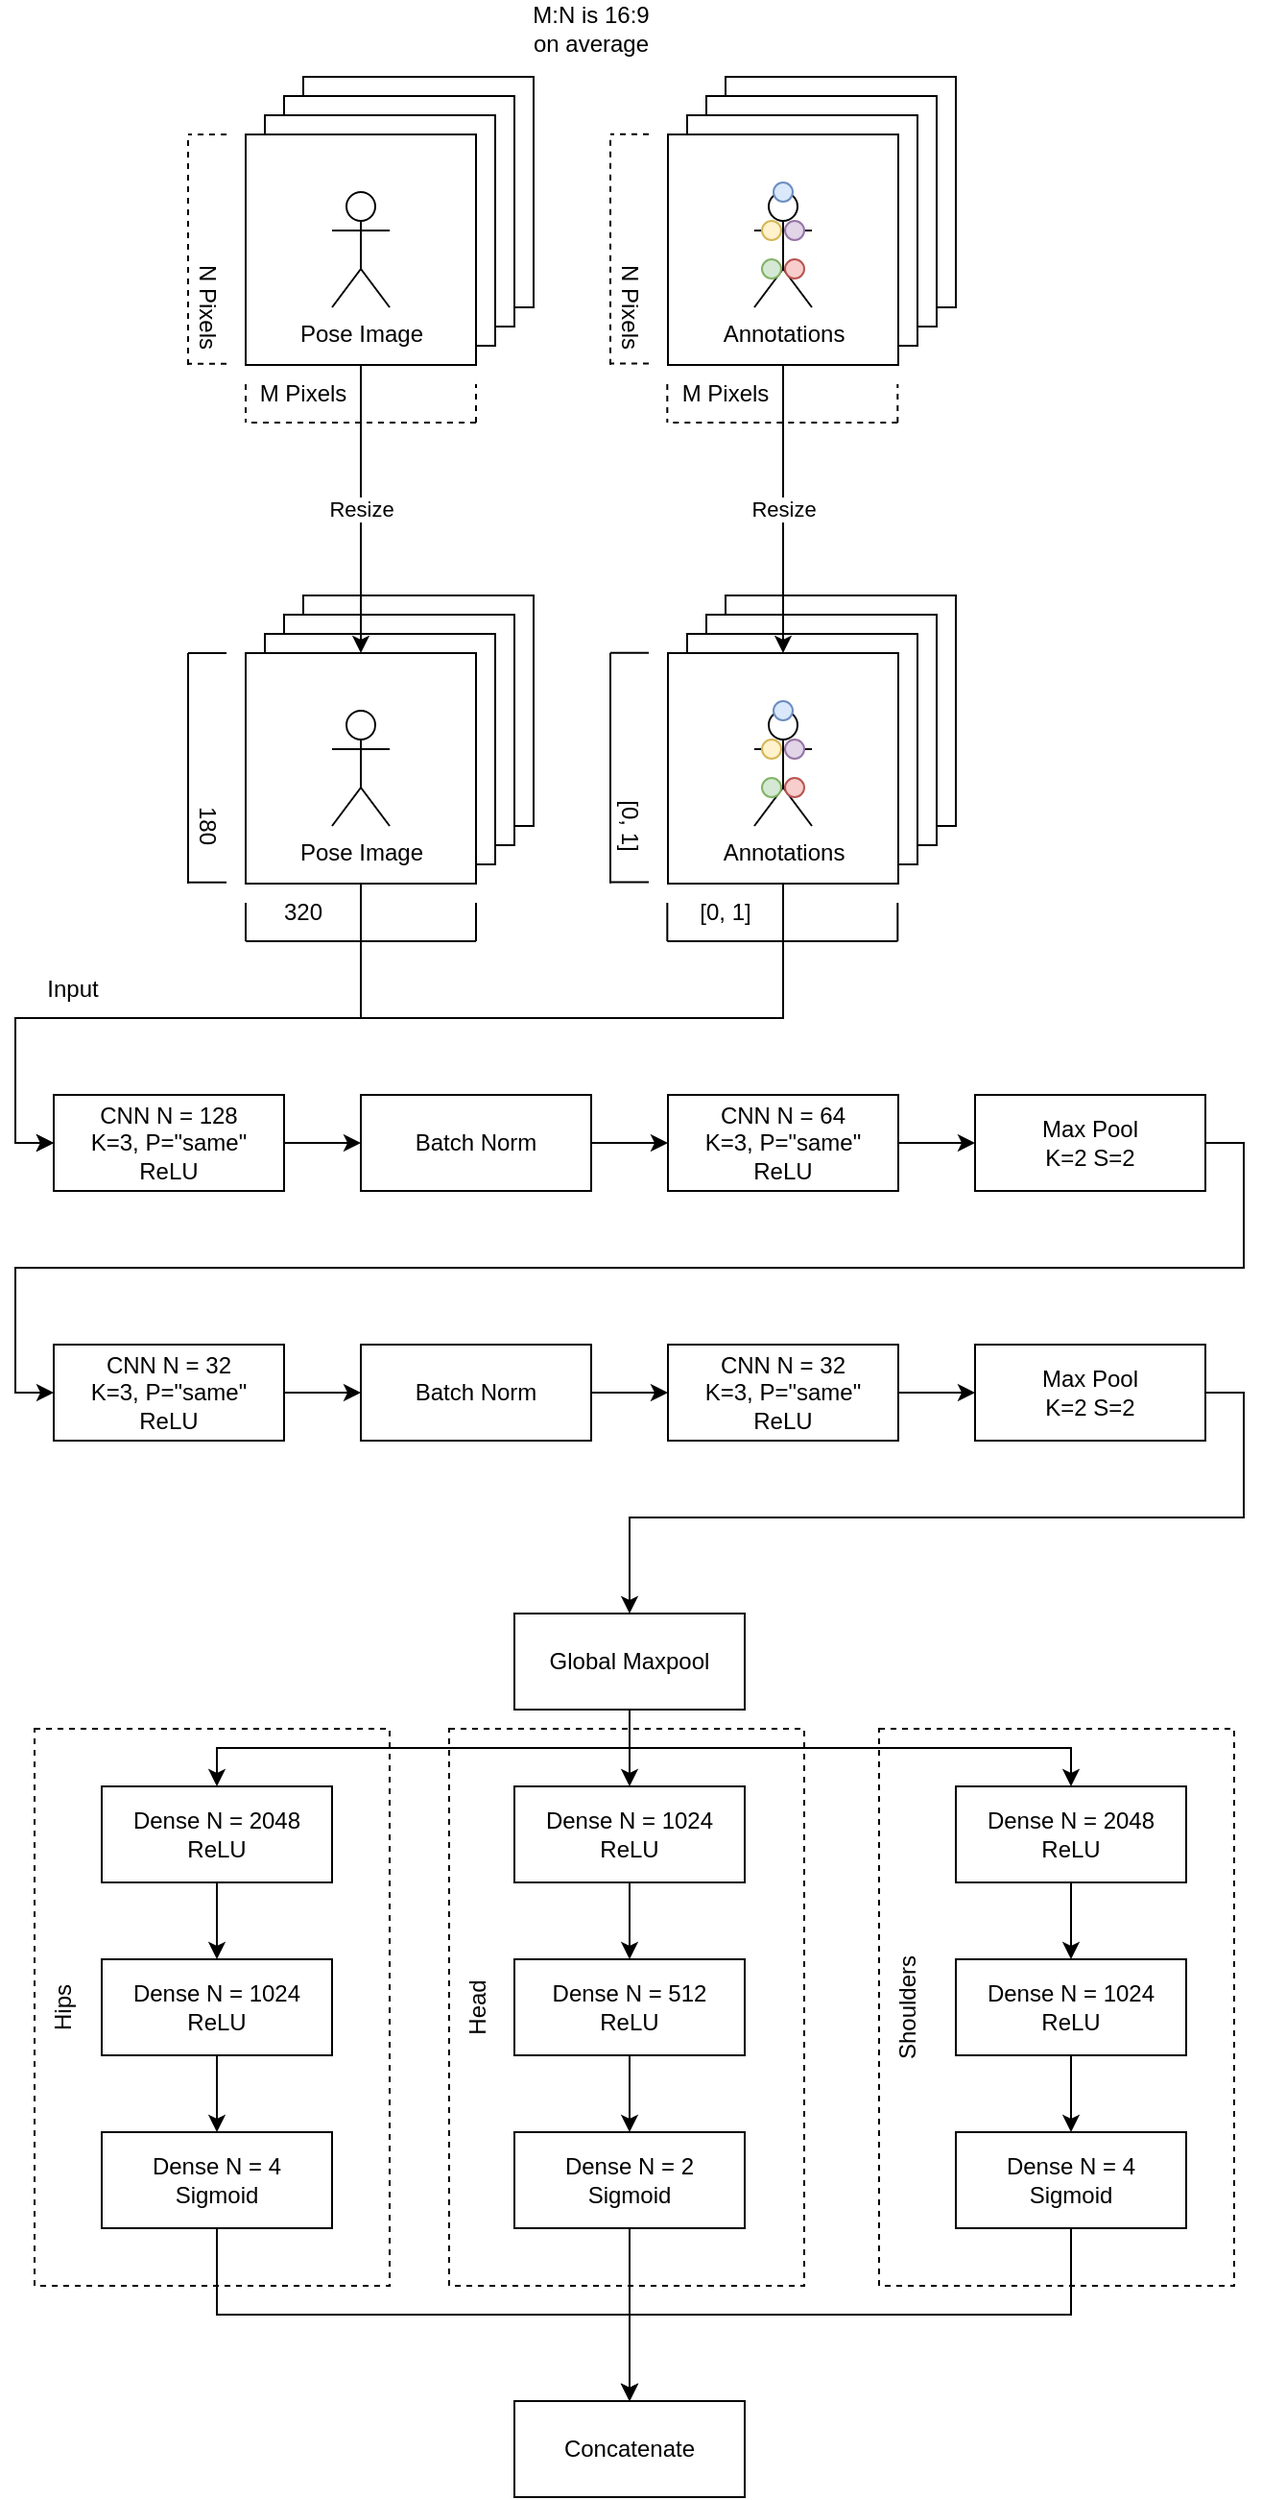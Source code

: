<mxfile version="20.6.2" type="device"><diagram id="V7EqJJWOGPYZFJ_i2Ofy" name="Page-1"><mxGraphModel dx="1554" dy="1411" grid="1" gridSize="10" guides="1" tooltips="1" connect="1" arrows="1" fold="1" page="1" pageScale="1" pageWidth="850" pageHeight="1100" math="0" shadow="0"><root><mxCell id="0"/><mxCell id="1" parent="0"/><mxCell id="OcpxlNyTsRPscbPMwNmD-137" value="" style="rounded=0;whiteSpace=wrap;html=1;dashed=1;" vertex="1" parent="1"><mxGeometry x="246" y="1070" width="185" height="290" as="geometry"/></mxCell><mxCell id="OcpxlNyTsRPscbPMwNmD-138" value="Head" style="text;html=1;strokeColor=none;fillColor=none;align=center;verticalAlign=middle;whiteSpace=wrap;rounded=0;dashed=1;rotation=-90;" vertex="1" parent="1"><mxGeometry x="226" y="1200" width="70" height="30" as="geometry"/></mxCell><mxCell id="OcpxlNyTsRPscbPMwNmD-135" value="" style="rounded=0;whiteSpace=wrap;html=1;dashed=1;" vertex="1" parent="1"><mxGeometry x="470" y="1070" width="185" height="290" as="geometry"/></mxCell><mxCell id="OcpxlNyTsRPscbPMwNmD-136" value="Shoulders" style="text;html=1;strokeColor=none;fillColor=none;align=center;verticalAlign=middle;whiteSpace=wrap;rounded=0;dashed=1;rotation=-90;" vertex="1" parent="1"><mxGeometry x="450" y="1200" width="70" height="30" as="geometry"/></mxCell><mxCell id="OcpxlNyTsRPscbPMwNmD-133" value="" style="rounded=0;whiteSpace=wrap;html=1;dashed=1;" vertex="1" parent="1"><mxGeometry x="30" y="1070" width="185" height="290" as="geometry"/></mxCell><mxCell id="OcpxlNyTsRPscbPMwNmD-2" value="" style="rounded=0;whiteSpace=wrap;html=1;" vertex="1" parent="1"><mxGeometry x="170" y="210" width="120" height="120" as="geometry"/></mxCell><mxCell id="OcpxlNyTsRPscbPMwNmD-1" value="" style="rounded=0;whiteSpace=wrap;html=1;" vertex="1" parent="1"><mxGeometry x="160" y="220" width="120" height="120" as="geometry"/></mxCell><mxCell id="OcpxlNyTsRPscbPMwNmD-4" value="" style="rounded=0;whiteSpace=wrap;html=1;" vertex="1" parent="1"><mxGeometry x="150" y="230" width="120" height="120" as="geometry"/></mxCell><mxCell id="OcpxlNyTsRPscbPMwNmD-5" value="" style="rounded=0;whiteSpace=wrap;html=1;" vertex="1" parent="1"><mxGeometry x="140" y="240" width="120" height="120" as="geometry"/></mxCell><mxCell id="OcpxlNyTsRPscbPMwNmD-6" value="Pose Image" style="shape=umlActor;verticalLabelPosition=bottom;verticalAlign=top;html=1;outlineConnect=0;" vertex="1" parent="1"><mxGeometry x="185" y="270" width="30" height="60" as="geometry"/></mxCell><mxCell id="OcpxlNyTsRPscbPMwNmD-7" value="" style="rounded=0;whiteSpace=wrap;html=1;" vertex="1" parent="1"><mxGeometry x="390" y="210" width="120" height="120" as="geometry"/></mxCell><mxCell id="OcpxlNyTsRPscbPMwNmD-8" value="" style="rounded=0;whiteSpace=wrap;html=1;" vertex="1" parent="1"><mxGeometry x="380" y="220" width="120" height="120" as="geometry"/></mxCell><mxCell id="OcpxlNyTsRPscbPMwNmD-9" value="" style="rounded=0;whiteSpace=wrap;html=1;" vertex="1" parent="1"><mxGeometry x="370" y="230" width="120" height="120" as="geometry"/></mxCell><mxCell id="OcpxlNyTsRPscbPMwNmD-10" value="" style="rounded=0;whiteSpace=wrap;html=1;" vertex="1" parent="1"><mxGeometry x="360" y="240" width="120" height="120" as="geometry"/></mxCell><mxCell id="OcpxlNyTsRPscbPMwNmD-11" value="Annotations" style="shape=umlActor;verticalLabelPosition=bottom;verticalAlign=top;html=1;outlineConnect=0;" vertex="1" parent="1"><mxGeometry x="405" y="270" width="30" height="60" as="geometry"/></mxCell><mxCell id="OcpxlNyTsRPscbPMwNmD-12" value="" style="ellipse;whiteSpace=wrap;html=1;aspect=fixed;fillColor=#dae8fc;strokeColor=#6c8ebf;" vertex="1" parent="1"><mxGeometry x="415" y="265" width="10" height="10" as="geometry"/></mxCell><mxCell id="OcpxlNyTsRPscbPMwNmD-13" value="" style="ellipse;whiteSpace=wrap;html=1;aspect=fixed;fillColor=#fff2cc;strokeColor=#d6b656;" vertex="1" parent="1"><mxGeometry x="409" y="285" width="10" height="10" as="geometry"/></mxCell><mxCell id="OcpxlNyTsRPscbPMwNmD-14" value="" style="ellipse;whiteSpace=wrap;html=1;aspect=fixed;fillColor=#e1d5e7;strokeColor=#9673a6;" vertex="1" parent="1"><mxGeometry x="421" y="285" width="10" height="10" as="geometry"/></mxCell><mxCell id="OcpxlNyTsRPscbPMwNmD-15" value="" style="ellipse;whiteSpace=wrap;html=1;aspect=fixed;fillColor=#f8cecc;strokeColor=#b85450;" vertex="1" parent="1"><mxGeometry x="421" y="305" width="10" height="10" as="geometry"/></mxCell><mxCell id="OcpxlNyTsRPscbPMwNmD-16" value="" style="ellipse;whiteSpace=wrap;html=1;aspect=fixed;fillColor=#d5e8d4;strokeColor=#82b366;" vertex="1" parent="1"><mxGeometry x="409" y="305" width="10" height="10" as="geometry"/></mxCell><mxCell id="OcpxlNyTsRPscbPMwNmD-19" value="" style="endArrow=none;html=1;rounded=0;dashed=1;" edge="1" parent="1"><mxGeometry width="50" height="50" relative="1" as="geometry"><mxPoint x="110" y="360" as="sourcePoint"/><mxPoint x="110" y="240" as="targetPoint"/></mxGeometry></mxCell><mxCell id="OcpxlNyTsRPscbPMwNmD-20" value="" style="endArrow=none;html=1;rounded=0;dashed=1;" edge="1" parent="1"><mxGeometry width="50" height="50" relative="1" as="geometry"><mxPoint x="130" y="240" as="sourcePoint"/><mxPoint x="110" y="240" as="targetPoint"/></mxGeometry></mxCell><mxCell id="OcpxlNyTsRPscbPMwNmD-21" value="" style="endArrow=none;html=1;rounded=0;dashed=1;" edge="1" parent="1"><mxGeometry width="50" height="50" relative="1" as="geometry"><mxPoint x="130" y="359.43" as="sourcePoint"/><mxPoint x="110" y="359.43" as="targetPoint"/></mxGeometry></mxCell><mxCell id="OcpxlNyTsRPscbPMwNmD-22" value="N Pixels" style="text;html=1;strokeColor=none;fillColor=none;align=center;verticalAlign=middle;whiteSpace=wrap;rounded=0;rotation=90;" vertex="1" parent="1"><mxGeometry x="90" y="315" width="60" height="30" as="geometry"/></mxCell><mxCell id="OcpxlNyTsRPscbPMwNmD-23" value="" style="endArrow=none;html=1;rounded=0;dashed=1;" edge="1" parent="1"><mxGeometry width="50" height="50" relative="1" as="geometry"><mxPoint x="260" y="390" as="sourcePoint"/><mxPoint x="140" y="390" as="targetPoint"/></mxGeometry></mxCell><mxCell id="OcpxlNyTsRPscbPMwNmD-24" value="" style="endArrow=none;html=1;rounded=0;dashed=1;" edge="1" parent="1"><mxGeometry width="50" height="50" relative="1" as="geometry"><mxPoint x="140" y="370" as="sourcePoint"/><mxPoint x="140" y="390" as="targetPoint"/></mxGeometry></mxCell><mxCell id="OcpxlNyTsRPscbPMwNmD-25" value="" style="endArrow=none;html=1;rounded=0;dashed=1;" edge="1" parent="1"><mxGeometry width="50" height="50" relative="1" as="geometry"><mxPoint x="260" y="390" as="sourcePoint"/><mxPoint x="260" y="370" as="targetPoint"/></mxGeometry></mxCell><mxCell id="OcpxlNyTsRPscbPMwNmD-26" value="M Pixels" style="text;html=1;strokeColor=none;fillColor=none;align=center;verticalAlign=middle;whiteSpace=wrap;rounded=0;" vertex="1" parent="1"><mxGeometry x="140" y="360" width="60" height="30" as="geometry"/></mxCell><mxCell id="OcpxlNyTsRPscbPMwNmD-30" value="" style="endArrow=none;html=1;rounded=0;dashed=1;" edge="1" parent="1"><mxGeometry width="50" height="50" relative="1" as="geometry"><mxPoint x="330" y="359.88" as="sourcePoint"/><mxPoint x="330" y="239.88" as="targetPoint"/></mxGeometry></mxCell><mxCell id="OcpxlNyTsRPscbPMwNmD-31" value="" style="endArrow=none;html=1;rounded=0;dashed=1;" edge="1" parent="1"><mxGeometry width="50" height="50" relative="1" as="geometry"><mxPoint x="350" y="239.88" as="sourcePoint"/><mxPoint x="330" y="239.88" as="targetPoint"/></mxGeometry></mxCell><mxCell id="OcpxlNyTsRPscbPMwNmD-32" value="" style="endArrow=none;html=1;rounded=0;dashed=1;" edge="1" parent="1"><mxGeometry width="50" height="50" relative="1" as="geometry"><mxPoint x="350" y="359.31" as="sourcePoint"/><mxPoint x="330" y="359.31" as="targetPoint"/></mxGeometry></mxCell><mxCell id="OcpxlNyTsRPscbPMwNmD-33" value="N Pixels" style="text;html=1;strokeColor=none;fillColor=none;align=center;verticalAlign=middle;whiteSpace=wrap;rounded=0;rotation=90;" vertex="1" parent="1"><mxGeometry x="310" y="315" width="60" height="30" as="geometry"/></mxCell><mxCell id="OcpxlNyTsRPscbPMwNmD-34" value="" style="endArrow=none;html=1;rounded=0;dashed=1;" edge="1" parent="1"><mxGeometry width="50" height="50" relative="1" as="geometry"><mxPoint x="479.66" y="390" as="sourcePoint"/><mxPoint x="359.66" y="390" as="targetPoint"/></mxGeometry></mxCell><mxCell id="OcpxlNyTsRPscbPMwNmD-35" value="" style="endArrow=none;html=1;rounded=0;dashed=1;" edge="1" parent="1"><mxGeometry width="50" height="50" relative="1" as="geometry"><mxPoint x="359.66" y="370" as="sourcePoint"/><mxPoint x="359.66" y="390" as="targetPoint"/></mxGeometry></mxCell><mxCell id="OcpxlNyTsRPscbPMwNmD-36" value="" style="endArrow=none;html=1;rounded=0;dashed=1;" edge="1" parent="1"><mxGeometry width="50" height="50" relative="1" as="geometry"><mxPoint x="479.66" y="390" as="sourcePoint"/><mxPoint x="479.66" y="370" as="targetPoint"/></mxGeometry></mxCell><mxCell id="OcpxlNyTsRPscbPMwNmD-37" value="M Pixels" style="text;html=1;strokeColor=none;fillColor=none;align=center;verticalAlign=middle;whiteSpace=wrap;rounded=0;" vertex="1" parent="1"><mxGeometry x="360" y="360" width="60" height="30" as="geometry"/></mxCell><mxCell id="OcpxlNyTsRPscbPMwNmD-38" value="" style="rounded=0;whiteSpace=wrap;html=1;" vertex="1" parent="1"><mxGeometry x="170" y="480" width="120" height="120" as="geometry"/></mxCell><mxCell id="OcpxlNyTsRPscbPMwNmD-39" value="" style="rounded=0;whiteSpace=wrap;html=1;" vertex="1" parent="1"><mxGeometry x="160" y="490" width="120" height="120" as="geometry"/></mxCell><mxCell id="OcpxlNyTsRPscbPMwNmD-40" value="" style="rounded=0;whiteSpace=wrap;html=1;" vertex="1" parent="1"><mxGeometry x="150" y="500" width="120" height="120" as="geometry"/></mxCell><mxCell id="OcpxlNyTsRPscbPMwNmD-41" value="" style="rounded=0;whiteSpace=wrap;html=1;" vertex="1" parent="1"><mxGeometry x="140" y="510" width="120" height="120" as="geometry"/></mxCell><mxCell id="OcpxlNyTsRPscbPMwNmD-42" value="Pose Image" style="shape=umlActor;verticalLabelPosition=bottom;verticalAlign=top;html=1;outlineConnect=0;" vertex="1" parent="1"><mxGeometry x="185" y="540" width="30" height="60" as="geometry"/></mxCell><mxCell id="OcpxlNyTsRPscbPMwNmD-43" value="" style="rounded=0;whiteSpace=wrap;html=1;" vertex="1" parent="1"><mxGeometry x="390" y="480" width="120" height="120" as="geometry"/></mxCell><mxCell id="OcpxlNyTsRPscbPMwNmD-44" value="" style="rounded=0;whiteSpace=wrap;html=1;" vertex="1" parent="1"><mxGeometry x="380" y="490" width="120" height="120" as="geometry"/></mxCell><mxCell id="OcpxlNyTsRPscbPMwNmD-45" value="" style="rounded=0;whiteSpace=wrap;html=1;" vertex="1" parent="1"><mxGeometry x="370" y="500" width="120" height="120" as="geometry"/></mxCell><mxCell id="OcpxlNyTsRPscbPMwNmD-46" value="" style="rounded=0;whiteSpace=wrap;html=1;" vertex="1" parent="1"><mxGeometry x="360" y="510" width="120" height="120" as="geometry"/></mxCell><mxCell id="OcpxlNyTsRPscbPMwNmD-47" value="Annotations" style="shape=umlActor;verticalLabelPosition=bottom;verticalAlign=top;html=1;outlineConnect=0;" vertex="1" parent="1"><mxGeometry x="405" y="540" width="30" height="60" as="geometry"/></mxCell><mxCell id="OcpxlNyTsRPscbPMwNmD-48" value="" style="ellipse;whiteSpace=wrap;html=1;aspect=fixed;fillColor=#dae8fc;strokeColor=#6c8ebf;" vertex="1" parent="1"><mxGeometry x="415" y="535" width="10" height="10" as="geometry"/></mxCell><mxCell id="OcpxlNyTsRPscbPMwNmD-49" value="" style="ellipse;whiteSpace=wrap;html=1;aspect=fixed;fillColor=#fff2cc;strokeColor=#d6b656;" vertex="1" parent="1"><mxGeometry x="409" y="555" width="10" height="10" as="geometry"/></mxCell><mxCell id="OcpxlNyTsRPscbPMwNmD-50" value="" style="ellipse;whiteSpace=wrap;html=1;aspect=fixed;fillColor=#e1d5e7;strokeColor=#9673a6;" vertex="1" parent="1"><mxGeometry x="421" y="555" width="10" height="10" as="geometry"/></mxCell><mxCell id="OcpxlNyTsRPscbPMwNmD-51" value="" style="ellipse;whiteSpace=wrap;html=1;aspect=fixed;fillColor=#f8cecc;strokeColor=#b85450;" vertex="1" parent="1"><mxGeometry x="421" y="575" width="10" height="10" as="geometry"/></mxCell><mxCell id="OcpxlNyTsRPscbPMwNmD-52" value="" style="ellipse;whiteSpace=wrap;html=1;aspect=fixed;fillColor=#d5e8d4;strokeColor=#82b366;" vertex="1" parent="1"><mxGeometry x="409" y="575" width="10" height="10" as="geometry"/></mxCell><mxCell id="OcpxlNyTsRPscbPMwNmD-53" value="" style="endArrow=none;html=1;rounded=0;" edge="1" parent="1"><mxGeometry width="50" height="50" relative="1" as="geometry"><mxPoint x="110" y="630" as="sourcePoint"/><mxPoint x="110" y="510.0" as="targetPoint"/></mxGeometry></mxCell><mxCell id="OcpxlNyTsRPscbPMwNmD-54" value="" style="endArrow=none;html=1;rounded=0;" edge="1" parent="1"><mxGeometry width="50" height="50" relative="1" as="geometry"><mxPoint x="130" y="510.0" as="sourcePoint"/><mxPoint x="110" y="510.0" as="targetPoint"/></mxGeometry></mxCell><mxCell id="OcpxlNyTsRPscbPMwNmD-55" value="" style="endArrow=none;html=1;rounded=0;" edge="1" parent="1"><mxGeometry width="50" height="50" relative="1" as="geometry"><mxPoint x="130" y="629.43" as="sourcePoint"/><mxPoint x="110" y="629.43" as="targetPoint"/></mxGeometry></mxCell><mxCell id="OcpxlNyTsRPscbPMwNmD-56" value="180" style="text;html=1;strokeColor=none;fillColor=none;align=center;verticalAlign=middle;whiteSpace=wrap;rounded=0;rotation=90;" vertex="1" parent="1"><mxGeometry x="90" y="585" width="60" height="30" as="geometry"/></mxCell><mxCell id="OcpxlNyTsRPscbPMwNmD-57" value="" style="endArrow=none;html=1;rounded=0;" edge="1" parent="1"><mxGeometry width="50" height="50" relative="1" as="geometry"><mxPoint x="260" y="660" as="sourcePoint"/><mxPoint x="140" y="660" as="targetPoint"/></mxGeometry></mxCell><mxCell id="OcpxlNyTsRPscbPMwNmD-58" value="" style="endArrow=none;html=1;rounded=0;" edge="1" parent="1"><mxGeometry width="50" height="50" relative="1" as="geometry"><mxPoint x="140" y="640" as="sourcePoint"/><mxPoint x="140" y="660" as="targetPoint"/></mxGeometry></mxCell><mxCell id="OcpxlNyTsRPscbPMwNmD-59" value="" style="endArrow=none;html=1;rounded=0;" edge="1" parent="1"><mxGeometry width="50" height="50" relative="1" as="geometry"><mxPoint x="260" y="660" as="sourcePoint"/><mxPoint x="260" y="640" as="targetPoint"/></mxGeometry></mxCell><mxCell id="OcpxlNyTsRPscbPMwNmD-102" style="edgeStyle=orthogonalEdgeStyle;rounded=0;orthogonalLoop=1;jettySize=auto;html=1;exitX=1;exitY=0;exitDx=0;exitDy=0;" edge="1" parent="1" source="OcpxlNyTsRPscbPMwNmD-60" target="OcpxlNyTsRPscbPMwNmD-73"><mxGeometry relative="1" as="geometry"><Array as="points"><mxPoint x="200" y="700"/><mxPoint x="20" y="700"/><mxPoint x="20" y="765"/></Array></mxGeometry></mxCell><mxCell id="OcpxlNyTsRPscbPMwNmD-60" value="320" style="text;html=1;strokeColor=none;fillColor=none;align=center;verticalAlign=middle;whiteSpace=wrap;rounded=0;" vertex="1" parent="1"><mxGeometry x="140" y="630" width="60" height="30" as="geometry"/></mxCell><mxCell id="OcpxlNyTsRPscbPMwNmD-61" value="" style="endArrow=none;html=1;rounded=0;" edge="1" parent="1"><mxGeometry width="50" height="50" relative="1" as="geometry"><mxPoint x="330" y="629.88" as="sourcePoint"/><mxPoint x="330" y="509.88" as="targetPoint"/></mxGeometry></mxCell><mxCell id="OcpxlNyTsRPscbPMwNmD-62" value="" style="endArrow=none;html=1;rounded=0;" edge="1" parent="1"><mxGeometry width="50" height="50" relative="1" as="geometry"><mxPoint x="350" y="509.88" as="sourcePoint"/><mxPoint x="330" y="509.88" as="targetPoint"/></mxGeometry></mxCell><mxCell id="OcpxlNyTsRPscbPMwNmD-63" value="" style="endArrow=none;html=1;rounded=0;" edge="1" parent="1"><mxGeometry width="50" height="50" relative="1" as="geometry"><mxPoint x="350" y="629.31" as="sourcePoint"/><mxPoint x="330" y="629.31" as="targetPoint"/></mxGeometry></mxCell><mxCell id="OcpxlNyTsRPscbPMwNmD-64" value="[0, 1]" style="text;html=1;strokeColor=none;fillColor=none;align=center;verticalAlign=middle;whiteSpace=wrap;rounded=0;rotation=90;" vertex="1" parent="1"><mxGeometry x="310" y="585" width="60" height="30" as="geometry"/></mxCell><mxCell id="OcpxlNyTsRPscbPMwNmD-65" value="" style="endArrow=none;html=1;rounded=0;" edge="1" parent="1"><mxGeometry width="50" height="50" relative="1" as="geometry"><mxPoint x="479.66" y="660" as="sourcePoint"/><mxPoint x="359.66" y="660" as="targetPoint"/></mxGeometry></mxCell><mxCell id="OcpxlNyTsRPscbPMwNmD-66" value="" style="endArrow=none;html=1;rounded=0;" edge="1" parent="1"><mxGeometry width="50" height="50" relative="1" as="geometry"><mxPoint x="359.66" y="640" as="sourcePoint"/><mxPoint x="359.66" y="660" as="targetPoint"/></mxGeometry></mxCell><mxCell id="OcpxlNyTsRPscbPMwNmD-67" value="" style="endArrow=none;html=1;rounded=0;" edge="1" parent="1"><mxGeometry width="50" height="50" relative="1" as="geometry"><mxPoint x="479.66" y="660" as="sourcePoint"/><mxPoint x="479.66" y="640" as="targetPoint"/></mxGeometry></mxCell><mxCell id="OcpxlNyTsRPscbPMwNmD-103" style="edgeStyle=orthogonalEdgeStyle;rounded=0;orthogonalLoop=1;jettySize=auto;html=1;exitX=1;exitY=0;exitDx=0;exitDy=0;" edge="1" parent="1" source="OcpxlNyTsRPscbPMwNmD-68" target="OcpxlNyTsRPscbPMwNmD-73"><mxGeometry relative="1" as="geometry"><Array as="points"><mxPoint x="420" y="700"/><mxPoint x="20" y="700"/><mxPoint x="20" y="765"/></Array></mxGeometry></mxCell><mxCell id="OcpxlNyTsRPscbPMwNmD-68" value="[0, 1]" style="text;html=1;strokeColor=none;fillColor=none;align=center;verticalAlign=middle;whiteSpace=wrap;rounded=0;" vertex="1" parent="1"><mxGeometry x="360.0" y="630" width="60" height="30" as="geometry"/></mxCell><mxCell id="OcpxlNyTsRPscbPMwNmD-69" value="M:N is 16:9&lt;br&gt;on average" style="text;html=1;strokeColor=none;fillColor=none;align=center;verticalAlign=middle;whiteSpace=wrap;rounded=0;" vertex="1" parent="1"><mxGeometry x="270" y="170" width="100" height="30" as="geometry"/></mxCell><mxCell id="OcpxlNyTsRPscbPMwNmD-71" value="Resize" style="edgeStyle=orthogonalEdgeStyle;rounded=0;orthogonalLoop=1;jettySize=auto;html=1;" edge="1" parent="1" source="OcpxlNyTsRPscbPMwNmD-5" target="OcpxlNyTsRPscbPMwNmD-41"><mxGeometry relative="1" as="geometry"/></mxCell><mxCell id="OcpxlNyTsRPscbPMwNmD-72" value="Resize" style="edgeStyle=orthogonalEdgeStyle;rounded=0;orthogonalLoop=1;jettySize=auto;html=1;" edge="1" parent="1" source="OcpxlNyTsRPscbPMwNmD-10" target="OcpxlNyTsRPscbPMwNmD-46"><mxGeometry relative="1" as="geometry"><mxPoint x="560" y="420" as="sourcePoint"/><mxPoint x="560" y="440" as="targetPoint"/></mxGeometry></mxCell><mxCell id="OcpxlNyTsRPscbPMwNmD-94" style="edgeStyle=orthogonalEdgeStyle;rounded=0;orthogonalLoop=1;jettySize=auto;html=1;" edge="1" parent="1" source="OcpxlNyTsRPscbPMwNmD-73" target="OcpxlNyTsRPscbPMwNmD-74"><mxGeometry relative="1" as="geometry"/></mxCell><mxCell id="OcpxlNyTsRPscbPMwNmD-73" value="CNN N = 128 &lt;br&gt;K=3, P=&quot;same&quot;&lt;br&gt;ReLU" style="rounded=0;whiteSpace=wrap;html=1;" vertex="1" parent="1"><mxGeometry x="40" y="740" width="120" height="50" as="geometry"/></mxCell><mxCell id="OcpxlNyTsRPscbPMwNmD-95" style="edgeStyle=orthogonalEdgeStyle;rounded=0;orthogonalLoop=1;jettySize=auto;html=1;" edge="1" parent="1" source="OcpxlNyTsRPscbPMwNmD-74" target="OcpxlNyTsRPscbPMwNmD-76"><mxGeometry relative="1" as="geometry"/></mxCell><mxCell id="OcpxlNyTsRPscbPMwNmD-74" value="Batch Norm" style="rounded=0;whiteSpace=wrap;html=1;" vertex="1" parent="1"><mxGeometry x="200" y="740" width="120" height="50" as="geometry"/></mxCell><mxCell id="OcpxlNyTsRPscbPMwNmD-96" style="edgeStyle=orthogonalEdgeStyle;rounded=0;orthogonalLoop=1;jettySize=auto;html=1;" edge="1" parent="1" source="OcpxlNyTsRPscbPMwNmD-76" target="OcpxlNyTsRPscbPMwNmD-83"><mxGeometry relative="1" as="geometry"/></mxCell><mxCell id="OcpxlNyTsRPscbPMwNmD-76" value="CNN N = 64&lt;br&gt;K=3, P=&quot;same&quot;&lt;br&gt;ReLU" style="rounded=0;whiteSpace=wrap;html=1;" vertex="1" parent="1"><mxGeometry x="360" y="740" width="120" height="50" as="geometry"/></mxCell><mxCell id="OcpxlNyTsRPscbPMwNmD-97" style="edgeStyle=orthogonalEdgeStyle;rounded=0;orthogonalLoop=1;jettySize=auto;html=1;entryX=0;entryY=0.5;entryDx=0;entryDy=0;" edge="1" parent="1" source="OcpxlNyTsRPscbPMwNmD-83" target="OcpxlNyTsRPscbPMwNmD-89"><mxGeometry relative="1" as="geometry"><Array as="points"><mxPoint x="660" y="765"/><mxPoint x="660" y="830"/><mxPoint x="20" y="830"/><mxPoint x="20" y="895"/></Array></mxGeometry></mxCell><mxCell id="OcpxlNyTsRPscbPMwNmD-83" value="Max Pool&lt;br&gt;K=2 S=2" style="rounded=0;whiteSpace=wrap;html=1;" vertex="1" parent="1"><mxGeometry x="520" y="740" width="120" height="50" as="geometry"/></mxCell><mxCell id="OcpxlNyTsRPscbPMwNmD-98" style="edgeStyle=orthogonalEdgeStyle;rounded=0;orthogonalLoop=1;jettySize=auto;html=1;" edge="1" parent="1" source="OcpxlNyTsRPscbPMwNmD-89" target="OcpxlNyTsRPscbPMwNmD-90"><mxGeometry relative="1" as="geometry"/></mxCell><mxCell id="OcpxlNyTsRPscbPMwNmD-89" value="CNN N = 32&lt;br&gt;K=3, P=&quot;same&quot;&lt;br&gt;ReLU" style="rounded=0;whiteSpace=wrap;html=1;" vertex="1" parent="1"><mxGeometry x="40" y="870" width="120" height="50" as="geometry"/></mxCell><mxCell id="OcpxlNyTsRPscbPMwNmD-99" style="edgeStyle=orthogonalEdgeStyle;rounded=0;orthogonalLoop=1;jettySize=auto;html=1;" edge="1" parent="1" source="OcpxlNyTsRPscbPMwNmD-90" target="OcpxlNyTsRPscbPMwNmD-91"><mxGeometry relative="1" as="geometry"/></mxCell><mxCell id="OcpxlNyTsRPscbPMwNmD-90" value="Batch Norm" style="rounded=0;whiteSpace=wrap;html=1;" vertex="1" parent="1"><mxGeometry x="200" y="870" width="120" height="50" as="geometry"/></mxCell><mxCell id="OcpxlNyTsRPscbPMwNmD-100" style="edgeStyle=orthogonalEdgeStyle;rounded=0;orthogonalLoop=1;jettySize=auto;html=1;" edge="1" parent="1" source="OcpxlNyTsRPscbPMwNmD-91" target="OcpxlNyTsRPscbPMwNmD-92"><mxGeometry relative="1" as="geometry"/></mxCell><mxCell id="OcpxlNyTsRPscbPMwNmD-91" value="CNN N = 32&lt;br&gt;K=3, P=&quot;same&quot;&lt;br&gt;ReLU" style="rounded=0;whiteSpace=wrap;html=1;" vertex="1" parent="1"><mxGeometry x="360" y="870" width="120" height="50" as="geometry"/></mxCell><mxCell id="OcpxlNyTsRPscbPMwNmD-101" style="edgeStyle=orthogonalEdgeStyle;rounded=0;orthogonalLoop=1;jettySize=auto;html=1;exitX=1;exitY=0.5;exitDx=0;exitDy=0;" edge="1" parent="1" source="OcpxlNyTsRPscbPMwNmD-92" target="OcpxlNyTsRPscbPMwNmD-93"><mxGeometry relative="1" as="geometry"><Array as="points"><mxPoint x="660" y="895"/><mxPoint x="660" y="960"/><mxPoint x="340" y="960"/></Array></mxGeometry></mxCell><mxCell id="OcpxlNyTsRPscbPMwNmD-92" value="Max Pool &lt;br&gt;K=2 S=2" style="rounded=0;whiteSpace=wrap;html=1;" vertex="1" parent="1"><mxGeometry x="520" y="870" width="120" height="50" as="geometry"/></mxCell><mxCell id="OcpxlNyTsRPscbPMwNmD-129" style="edgeStyle=orthogonalEdgeStyle;rounded=0;orthogonalLoop=1;jettySize=auto;html=1;exitX=0.5;exitY=1;exitDx=0;exitDy=0;" edge="1" parent="1" source="OcpxlNyTsRPscbPMwNmD-93" target="OcpxlNyTsRPscbPMwNmD-107"><mxGeometry relative="1" as="geometry"/></mxCell><mxCell id="OcpxlNyTsRPscbPMwNmD-130" style="edgeStyle=orthogonalEdgeStyle;rounded=0;orthogonalLoop=1;jettySize=auto;html=1;exitX=0.5;exitY=1;exitDx=0;exitDy=0;" edge="1" parent="1" source="OcpxlNyTsRPscbPMwNmD-93" target="OcpxlNyTsRPscbPMwNmD-115"><mxGeometry relative="1" as="geometry"/></mxCell><mxCell id="OcpxlNyTsRPscbPMwNmD-131" style="edgeStyle=orthogonalEdgeStyle;rounded=0;orthogonalLoop=1;jettySize=auto;html=1;exitX=0.5;exitY=1;exitDx=0;exitDy=0;" edge="1" parent="1" source="OcpxlNyTsRPscbPMwNmD-93" target="OcpxlNyTsRPscbPMwNmD-120"><mxGeometry relative="1" as="geometry"/></mxCell><mxCell id="OcpxlNyTsRPscbPMwNmD-93" value="Global Maxpool" style="rounded=0;whiteSpace=wrap;html=1;" vertex="1" parent="1"><mxGeometry x="280" y="1010" width="120" height="50" as="geometry"/></mxCell><mxCell id="OcpxlNyTsRPscbPMwNmD-104" value="Input" style="text;html=1;strokeColor=none;fillColor=none;align=center;verticalAlign=middle;whiteSpace=wrap;rounded=0;" vertex="1" parent="1"><mxGeometry x="20" y="670" width="60" height="30" as="geometry"/></mxCell><mxCell id="OcpxlNyTsRPscbPMwNmD-110" style="edgeStyle=orthogonalEdgeStyle;rounded=0;orthogonalLoop=1;jettySize=auto;html=1;" edge="1" parent="1" source="OcpxlNyTsRPscbPMwNmD-107" target="OcpxlNyTsRPscbPMwNmD-108"><mxGeometry relative="1" as="geometry"/></mxCell><mxCell id="OcpxlNyTsRPscbPMwNmD-107" value="Dense N = 2048&lt;br&gt;ReLU" style="rounded=0;whiteSpace=wrap;html=1;" vertex="1" parent="1"><mxGeometry x="65" y="1100" width="120" height="50" as="geometry"/></mxCell><mxCell id="OcpxlNyTsRPscbPMwNmD-111" style="edgeStyle=orthogonalEdgeStyle;rounded=0;orthogonalLoop=1;jettySize=auto;html=1;" edge="1" parent="1" source="OcpxlNyTsRPscbPMwNmD-108" target="OcpxlNyTsRPscbPMwNmD-109"><mxGeometry relative="1" as="geometry"/></mxCell><mxCell id="OcpxlNyTsRPscbPMwNmD-108" value="Dense N = 1024&lt;br&gt;ReLU" style="rounded=0;whiteSpace=wrap;html=1;" vertex="1" parent="1"><mxGeometry x="65" y="1190" width="120" height="50" as="geometry"/></mxCell><mxCell id="OcpxlNyTsRPscbPMwNmD-126" style="edgeStyle=orthogonalEdgeStyle;rounded=0;orthogonalLoop=1;jettySize=auto;html=1;exitX=0.5;exitY=1;exitDx=0;exitDy=0;" edge="1" parent="1" source="OcpxlNyTsRPscbPMwNmD-109" target="OcpxlNyTsRPscbPMwNmD-125"><mxGeometry relative="1" as="geometry"/></mxCell><mxCell id="OcpxlNyTsRPscbPMwNmD-109" value="Dense N = 4&lt;br&gt;Sigmoid" style="rounded=0;whiteSpace=wrap;html=1;" vertex="1" parent="1"><mxGeometry x="65" y="1280" width="120" height="50" as="geometry"/></mxCell><mxCell id="OcpxlNyTsRPscbPMwNmD-114" style="edgeStyle=orthogonalEdgeStyle;rounded=0;orthogonalLoop=1;jettySize=auto;html=1;" edge="1" parent="1" source="OcpxlNyTsRPscbPMwNmD-115" target="OcpxlNyTsRPscbPMwNmD-117"><mxGeometry relative="1" as="geometry"/></mxCell><mxCell id="OcpxlNyTsRPscbPMwNmD-115" value="Dense N = 1024&lt;br&gt;ReLU" style="rounded=0;whiteSpace=wrap;html=1;" vertex="1" parent="1"><mxGeometry x="280" y="1100" width="120" height="50" as="geometry"/></mxCell><mxCell id="OcpxlNyTsRPscbPMwNmD-116" style="edgeStyle=orthogonalEdgeStyle;rounded=0;orthogonalLoop=1;jettySize=auto;html=1;" edge="1" parent="1" source="OcpxlNyTsRPscbPMwNmD-117" target="OcpxlNyTsRPscbPMwNmD-118"><mxGeometry relative="1" as="geometry"/></mxCell><mxCell id="OcpxlNyTsRPscbPMwNmD-117" value="Dense N = 512&lt;br&gt;ReLU" style="rounded=0;whiteSpace=wrap;html=1;" vertex="1" parent="1"><mxGeometry x="280" y="1190" width="120" height="50" as="geometry"/></mxCell><mxCell id="OcpxlNyTsRPscbPMwNmD-127" style="edgeStyle=orthogonalEdgeStyle;rounded=0;orthogonalLoop=1;jettySize=auto;html=1;" edge="1" parent="1" source="OcpxlNyTsRPscbPMwNmD-118" target="OcpxlNyTsRPscbPMwNmD-125"><mxGeometry relative="1" as="geometry"/></mxCell><mxCell id="OcpxlNyTsRPscbPMwNmD-118" value="Dense N = 2&lt;br&gt;Sigmoid" style="rounded=0;whiteSpace=wrap;html=1;" vertex="1" parent="1"><mxGeometry x="280" y="1280" width="120" height="50" as="geometry"/></mxCell><mxCell id="OcpxlNyTsRPscbPMwNmD-119" style="edgeStyle=orthogonalEdgeStyle;rounded=0;orthogonalLoop=1;jettySize=auto;html=1;" edge="1" parent="1" source="OcpxlNyTsRPscbPMwNmD-120" target="OcpxlNyTsRPscbPMwNmD-122"><mxGeometry relative="1" as="geometry"/></mxCell><mxCell id="OcpxlNyTsRPscbPMwNmD-120" value="Dense N = 2048&lt;br&gt;ReLU" style="rounded=0;whiteSpace=wrap;html=1;" vertex="1" parent="1"><mxGeometry x="510" y="1100" width="120" height="50" as="geometry"/></mxCell><mxCell id="OcpxlNyTsRPscbPMwNmD-121" style="edgeStyle=orthogonalEdgeStyle;rounded=0;orthogonalLoop=1;jettySize=auto;html=1;" edge="1" parent="1" source="OcpxlNyTsRPscbPMwNmD-122" target="OcpxlNyTsRPscbPMwNmD-123"><mxGeometry relative="1" as="geometry"/></mxCell><mxCell id="OcpxlNyTsRPscbPMwNmD-122" value="Dense N = 1024&lt;br&gt;ReLU" style="rounded=0;whiteSpace=wrap;html=1;" vertex="1" parent="1"><mxGeometry x="510" y="1190" width="120" height="50" as="geometry"/></mxCell><mxCell id="OcpxlNyTsRPscbPMwNmD-128" style="edgeStyle=orthogonalEdgeStyle;rounded=0;orthogonalLoop=1;jettySize=auto;html=1;exitX=0.5;exitY=1;exitDx=0;exitDy=0;" edge="1" parent="1" source="OcpxlNyTsRPscbPMwNmD-123" target="OcpxlNyTsRPscbPMwNmD-125"><mxGeometry relative="1" as="geometry"/></mxCell><mxCell id="OcpxlNyTsRPscbPMwNmD-123" value="Dense N = 4&lt;br&gt;Sigmoid" style="rounded=0;whiteSpace=wrap;html=1;" vertex="1" parent="1"><mxGeometry x="510" y="1280" width="120" height="50" as="geometry"/></mxCell><mxCell id="OcpxlNyTsRPscbPMwNmD-125" value="Concatenate" style="rounded=0;whiteSpace=wrap;html=1;" vertex="1" parent="1"><mxGeometry x="280" y="1420" width="120" height="50" as="geometry"/></mxCell><mxCell id="OcpxlNyTsRPscbPMwNmD-134" value="Hips" style="text;html=1;strokeColor=none;fillColor=none;align=center;verticalAlign=middle;whiteSpace=wrap;rounded=0;dashed=1;rotation=-90;" vertex="1" parent="1"><mxGeometry x="10" y="1200" width="70" height="30" as="geometry"/></mxCell></root></mxGraphModel></diagram></mxfile>